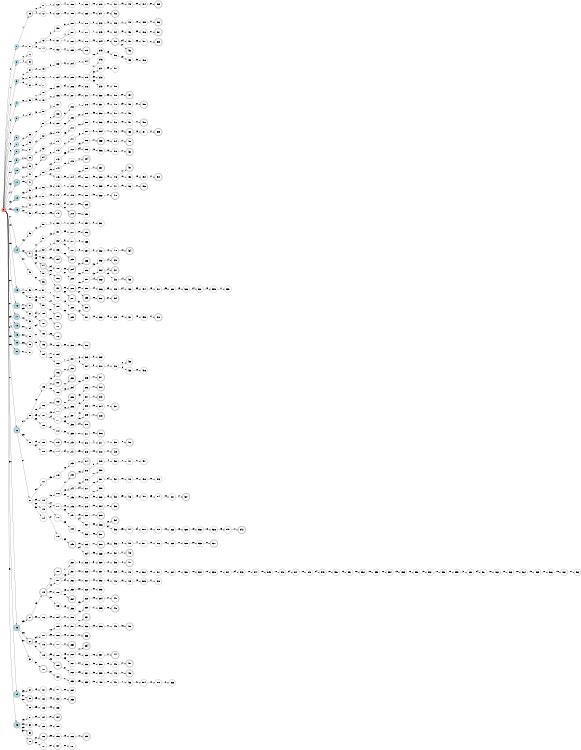 digraph APTA {
__start0 [label="" shape="none"];

rankdir=LR;
size="8,5";

s0 [style="filled", color="black", fillcolor="#ff817b" shape="circle", label="0"];
s1 [style="filled", color="black", fillcolor="powderblue" shape="circle", label="1"];
s2 [style="filled", color="black", fillcolor="powderblue" shape="circle", label="2"];
s3 [style="filled", color="black", fillcolor="powderblue" shape="circle", label="3"];
s4 [style="filled", color="black", fillcolor="powderblue" shape="circle", label="4"];
s5 [style="filled", color="black", fillcolor="powderblue" shape="circle", label="5"];
s6 [style="rounded,filled", color="black", fillcolor="powderblue" shape="doublecircle", label="6"];
s7 [style="filled", color="black", fillcolor="powderblue" shape="circle", label="7"];
s8 [style="rounded,filled", color="black", fillcolor="powderblue" shape="doublecircle", label="8"];
s9 [style="rounded,filled", color="black", fillcolor="powderblue" shape="doublecircle", label="9"];
s10 [style="filled", color="black", fillcolor="powderblue" shape="circle", label="10"];
s11 [style="rounded,filled", color="black", fillcolor="powderblue" shape="doublecircle", label="11"];
s12 [style="filled", color="black", fillcolor="powderblue" shape="circle", label="12"];
s13 [style="filled", color="black", fillcolor="powderblue" shape="circle", label="13"];
s14 [style="rounded,filled", color="black", fillcolor="powderblue" shape="doublecircle", label="14"];
s15 [style="filled", color="black", fillcolor="powderblue" shape="circle", label="15"];
s16 [style="rounded,filled", color="black", fillcolor="powderblue" shape="doublecircle", label="16"];
s17 [style="rounded,filled", color="black", fillcolor="powderblue" shape="doublecircle", label="17"];
s18 [style="rounded,filled", color="black", fillcolor="powderblue" shape="doublecircle", label="18"];
s19 [style="filled", color="black", fillcolor="powderblue" shape="circle", label="19"];
s20 [style="filled", color="black", fillcolor="powderblue" shape="circle", label="20"];
s21 [style="rounded,filled", color="black", fillcolor="powderblue" shape="doublecircle", label="21"];
s22 [style="rounded,filled", color="black", fillcolor="powderblue" shape="doublecircle", label="22"];
s23 [style="rounded,filled", color="black", fillcolor="powderblue" shape="doublecircle", label="23"];
s24 [style="rounded,filled", color="black", fillcolor="powderblue" shape="doublecircle", label="24"];
s25 [style="rounded,filled", color="black", fillcolor="powderblue" shape="doublecircle", label="25"];
s26 [style="rounded,filled", color="black", fillcolor="white" shape="doublecircle", label="26"];
s27 [style="filled", color="black", fillcolor="white" shape="circle", label="27"];
s28 [style="filled", color="black", fillcolor="white" shape="circle", label="28"];
s29 [style="rounded,filled", color="black", fillcolor="white" shape="doublecircle", label="29"];
s30 [style="filled", color="black", fillcolor="white" shape="circle", label="30"];
s31 [style="filled", color="black", fillcolor="white" shape="circle", label="31"];
s32 [style="filled", color="black", fillcolor="white" shape="circle", label="32"];
s33 [style="filled", color="black", fillcolor="white" shape="circle", label="33"];
s34 [style="filled", color="black", fillcolor="white" shape="circle", label="34"];
s35 [style="filled", color="black", fillcolor="white" shape="circle", label="35"];
s36 [style="filled", color="black", fillcolor="white" shape="circle", label="36"];
s37 [style="filled", color="black", fillcolor="white" shape="circle", label="37"];
s38 [style="rounded,filled", color="black", fillcolor="white" shape="doublecircle", label="38"];
s39 [style="rounded,filled", color="black", fillcolor="white" shape="doublecircle", label="39"];
s40 [style="filled", color="black", fillcolor="white" shape="circle", label="40"];
s41 [style="rounded,filled", color="black", fillcolor="white" shape="doublecircle", label="41"];
s42 [style="filled", color="black", fillcolor="white" shape="circle", label="42"];
s43 [style="filled", color="black", fillcolor="white" shape="circle", label="43"];
s44 [style="filled", color="black", fillcolor="white" shape="circle", label="44"];
s45 [style="filled", color="black", fillcolor="white" shape="circle", label="45"];
s46 [style="filled", color="black", fillcolor="white" shape="circle", label="46"];
s47 [style="rounded,filled", color="black", fillcolor="white" shape="doublecircle", label="47"];
s48 [style="filled", color="black", fillcolor="white" shape="circle", label="48"];
s49 [style="filled", color="black", fillcolor="white" shape="circle", label="49"];
s50 [style="filled", color="black", fillcolor="white" shape="circle", label="50"];
s51 [style="rounded,filled", color="black", fillcolor="white" shape="doublecircle", label="51"];
s52 [style="filled", color="black", fillcolor="white" shape="circle", label="52"];
s53 [style="filled", color="black", fillcolor="white" shape="circle", label="53"];
s54 [style="filled", color="black", fillcolor="white" shape="circle", label="54"];
s55 [style="filled", color="black", fillcolor="white" shape="circle", label="55"];
s56 [style="rounded,filled", color="black", fillcolor="white" shape="doublecircle", label="56"];
s57 [style="filled", color="black", fillcolor="white" shape="circle", label="57"];
s58 [style="filled", color="black", fillcolor="white" shape="circle", label="58"];
s59 [style="filled", color="black", fillcolor="white" shape="circle", label="59"];
s60 [style="filled", color="black", fillcolor="white" shape="circle", label="60"];
s61 [style="rounded,filled", color="black", fillcolor="white" shape="doublecircle", label="61"];
s62 [style="rounded,filled", color="black", fillcolor="white" shape="doublecircle", label="62"];
s63 [style="filled", color="black", fillcolor="white" shape="circle", label="63"];
s64 [style="filled", color="black", fillcolor="white" shape="circle", label="64"];
s65 [style="rounded,filled", color="black", fillcolor="white" shape="doublecircle", label="65"];
s66 [style="filled", color="black", fillcolor="white" shape="circle", label="66"];
s67 [style="filled", color="black", fillcolor="white" shape="circle", label="67"];
s68 [style="filled", color="black", fillcolor="white" shape="circle", label="68"];
s69 [style="rounded,filled", color="black", fillcolor="white" shape="doublecircle", label="69"];
s70 [style="rounded,filled", color="black", fillcolor="white" shape="doublecircle", label="70"];
s71 [style="filled", color="black", fillcolor="white" shape="circle", label="71"];
s72 [style="filled", color="black", fillcolor="white" shape="circle", label="72"];
s73 [style="filled", color="black", fillcolor="white" shape="circle", label="73"];
s74 [style="filled", color="black", fillcolor="white" shape="circle", label="74"];
s75 [style="filled", color="black", fillcolor="white" shape="circle", label="75"];
s76 [style="filled", color="black", fillcolor="white" shape="circle", label="76"];
s77 [style="filled", color="black", fillcolor="white" shape="circle", label="77"];
s78 [style="filled", color="black", fillcolor="white" shape="circle", label="78"];
s79 [style="filled", color="black", fillcolor="white" shape="circle", label="79"];
s80 [style="filled", color="black", fillcolor="white" shape="circle", label="80"];
s81 [style="filled", color="black", fillcolor="white" shape="circle", label="81"];
s82 [style="filled", color="black", fillcolor="white" shape="circle", label="82"];
s83 [style="filled", color="black", fillcolor="white" shape="circle", label="83"];
s84 [style="rounded,filled", color="black", fillcolor="white" shape="doublecircle", label="84"];
s85 [style="filled", color="black", fillcolor="white" shape="circle", label="85"];
s86 [style="filled", color="black", fillcolor="white" shape="circle", label="86"];
s87 [style="filled", color="black", fillcolor="white" shape="circle", label="87"];
s88 [style="filled", color="black", fillcolor="white" shape="circle", label="88"];
s89 [style="filled", color="black", fillcolor="white" shape="circle", label="89"];
s90 [style="filled", color="black", fillcolor="white" shape="circle", label="90"];
s91 [style="filled", color="black", fillcolor="white" shape="circle", label="91"];
s92 [style="filled", color="black", fillcolor="white" shape="circle", label="92"];
s93 [style="filled", color="black", fillcolor="white" shape="circle", label="93"];
s94 [style="rounded,filled", color="black", fillcolor="white" shape="doublecircle", label="94"];
s95 [style="filled", color="black", fillcolor="white" shape="circle", label="95"];
s96 [style="rounded,filled", color="black", fillcolor="white" shape="doublecircle", label="96"];
s97 [style="filled", color="black", fillcolor="white" shape="circle", label="97"];
s98 [style="filled", color="black", fillcolor="white" shape="circle", label="98"];
s99 [style="filled", color="black", fillcolor="white" shape="circle", label="99"];
s100 [style="filled", color="black", fillcolor="white" shape="circle", label="100"];
s101 [style="rounded,filled", color="black", fillcolor="white" shape="doublecircle", label="101"];
s102 [style="filled", color="black", fillcolor="white" shape="circle", label="102"];
s103 [style="rounded,filled", color="black", fillcolor="white" shape="doublecircle", label="103"];
s104 [style="filled", color="black", fillcolor="white" shape="circle", label="104"];
s105 [style="filled", color="black", fillcolor="white" shape="circle", label="105"];
s106 [style="filled", color="black", fillcolor="white" shape="circle", label="106"];
s107 [style="filled", color="black", fillcolor="white" shape="circle", label="107"];
s108 [style="filled", color="black", fillcolor="white" shape="circle", label="108"];
s109 [style="filled", color="black", fillcolor="white" shape="circle", label="109"];
s110 [style="filled", color="black", fillcolor="white" shape="circle", label="110"];
s111 [style="filled", color="black", fillcolor="white" shape="circle", label="111"];
s112 [style="filled", color="black", fillcolor="white" shape="circle", label="112"];
s113 [style="filled", color="black", fillcolor="white" shape="circle", label="113"];
s114 [style="filled", color="black", fillcolor="white" shape="circle", label="114"];
s115 [style="rounded,filled", color="black", fillcolor="white" shape="doublecircle", label="115"];
s116 [style="filled", color="black", fillcolor="white" shape="circle", label="116"];
s117 [style="filled", color="black", fillcolor="white" shape="circle", label="117"];
s118 [style="filled", color="black", fillcolor="white" shape="circle", label="118"];
s119 [style="filled", color="black", fillcolor="white" shape="circle", label="119"];
s120 [style="rounded,filled", color="black", fillcolor="white" shape="doublecircle", label="120"];
s121 [style="filled", color="black", fillcolor="white" shape="circle", label="121"];
s122 [style="filled", color="black", fillcolor="white" shape="circle", label="122"];
s123 [style="filled", color="black", fillcolor="white" shape="circle", label="123"];
s124 [style="filled", color="black", fillcolor="white" shape="circle", label="124"];
s125 [style="filled", color="black", fillcolor="white" shape="circle", label="125"];
s126 [style="rounded,filled", color="black", fillcolor="white" shape="doublecircle", label="126"];
s127 [style="filled", color="black", fillcolor="white" shape="circle", label="127"];
s128 [style="filled", color="black", fillcolor="white" shape="circle", label="128"];
s129 [style="filled", color="black", fillcolor="white" shape="circle", label="129"];
s130 [style="filled", color="black", fillcolor="white" shape="circle", label="130"];
s131 [style="filled", color="black", fillcolor="white" shape="circle", label="131"];
s132 [style="filled", color="black", fillcolor="white" shape="circle", label="132"];
s133 [style="filled", color="black", fillcolor="white" shape="circle", label="133"];
s134 [style="filled", color="black", fillcolor="white" shape="circle", label="134"];
s135 [style="filled", color="black", fillcolor="white" shape="circle", label="135"];
s136 [style="filled", color="black", fillcolor="white" shape="circle", label="136"];
s137 [style="filled", color="black", fillcolor="white" shape="circle", label="137"];
s138 [style="rounded,filled", color="black", fillcolor="white" shape="doublecircle", label="138"];
s139 [style="filled", color="black", fillcolor="white" shape="circle", label="139"];
s140 [style="filled", color="black", fillcolor="white" shape="circle", label="140"];
s141 [style="filled", color="black", fillcolor="white" shape="circle", label="141"];
s142 [style="filled", color="black", fillcolor="white" shape="circle", label="142"];
s143 [style="filled", color="black", fillcolor="white" shape="circle", label="143"];
s144 [style="filled", color="black", fillcolor="white" shape="circle", label="144"];
s145 [style="filled", color="black", fillcolor="white" shape="circle", label="145"];
s146 [style="filled", color="black", fillcolor="white" shape="circle", label="146"];
s147 [style="filled", color="black", fillcolor="white" shape="circle", label="147"];
s148 [style="filled", color="black", fillcolor="white" shape="circle", label="148"];
s149 [style="rounded,filled", color="black", fillcolor="white" shape="doublecircle", label="149"];
s150 [style="filled", color="black", fillcolor="white" shape="circle", label="150"];
s151 [style="filled", color="black", fillcolor="white" shape="circle", label="151"];
s152 [style="filled", color="black", fillcolor="white" shape="circle", label="152"];
s153 [style="filled", color="black", fillcolor="white" shape="circle", label="153"];
s154 [style="rounded,filled", color="black", fillcolor="white" shape="doublecircle", label="154"];
s155 [style="filled", color="black", fillcolor="white" shape="circle", label="155"];
s156 [style="rounded,filled", color="black", fillcolor="white" shape="doublecircle", label="156"];
s157 [style="rounded,filled", color="black", fillcolor="white" shape="doublecircle", label="157"];
s158 [style="filled", color="black", fillcolor="white" shape="circle", label="158"];
s159 [style="filled", color="black", fillcolor="white" shape="circle", label="159"];
s160 [style="rounded,filled", color="black", fillcolor="white" shape="doublecircle", label="160"];
s161 [style="rounded,filled", color="black", fillcolor="white" shape="doublecircle", label="161"];
s162 [style="rounded,filled", color="black", fillcolor="white" shape="doublecircle", label="162"];
s163 [style="filled", color="black", fillcolor="white" shape="circle", label="163"];
s164 [style="filled", color="black", fillcolor="white" shape="circle", label="164"];
s165 [style="filled", color="black", fillcolor="white" shape="circle", label="165"];
s166 [style="rounded,filled", color="black", fillcolor="white" shape="doublecircle", label="166"];
s167 [style="rounded,filled", color="black", fillcolor="white" shape="doublecircle", label="167"];
s168 [style="filled", color="black", fillcolor="white" shape="circle", label="168"];
s169 [style="rounded,filled", color="black", fillcolor="white" shape="doublecircle", label="169"];
s170 [style="filled", color="black", fillcolor="white" shape="circle", label="170"];
s171 [style="filled", color="black", fillcolor="white" shape="circle", label="171"];
s172 [style="filled", color="black", fillcolor="white" shape="circle", label="172"];
s173 [style="rounded,filled", color="black", fillcolor="white" shape="doublecircle", label="173"];
s174 [style="filled", color="black", fillcolor="white" shape="circle", label="174"];
s175 [style="filled", color="black", fillcolor="white" shape="circle", label="175"];
s176 [style="filled", color="black", fillcolor="white" shape="circle", label="176"];
s177 [style="filled", color="black", fillcolor="white" shape="circle", label="177"];
s178 [style="filled", color="black", fillcolor="white" shape="circle", label="178"];
s179 [style="filled", color="black", fillcolor="white" shape="circle", label="179"];
s180 [style="rounded,filled", color="black", fillcolor="white" shape="doublecircle", label="180"];
s181 [style="filled", color="black", fillcolor="white" shape="circle", label="181"];
s182 [style="filled", color="black", fillcolor="white" shape="circle", label="182"];
s183 [style="filled", color="black", fillcolor="white" shape="circle", label="183"];
s184 [style="filled", color="black", fillcolor="white" shape="circle", label="184"];
s185 [style="filled", color="black", fillcolor="white" shape="circle", label="185"];
s186 [style="filled", color="black", fillcolor="white" shape="circle", label="186"];
s187 [style="filled", color="black", fillcolor="white" shape="circle", label="187"];
s188 [style="filled", color="black", fillcolor="white" shape="circle", label="188"];
s189 [style="rounded,filled", color="black", fillcolor="white" shape="doublecircle", label="189"];
s190 [style="filled", color="black", fillcolor="white" shape="circle", label="190"];
s191 [style="filled", color="black", fillcolor="white" shape="circle", label="191"];
s192 [style="filled", color="black", fillcolor="white" shape="circle", label="192"];
s193 [style="filled", color="black", fillcolor="white" shape="circle", label="193"];
s194 [style="rounded,filled", color="black", fillcolor="white" shape="doublecircle", label="194"];
s195 [style="filled", color="black", fillcolor="white" shape="circle", label="195"];
s196 [style="filled", color="black", fillcolor="white" shape="circle", label="196"];
s197 [style="filled", color="black", fillcolor="white" shape="circle", label="197"];
s198 [style="filled", color="black", fillcolor="white" shape="circle", label="198"];
s199 [style="filled", color="black", fillcolor="white" shape="circle", label="199"];
s200 [style="filled", color="black", fillcolor="white" shape="circle", label="200"];
s201 [style="filled", color="black", fillcolor="white" shape="circle", label="201"];
s202 [style="filled", color="black", fillcolor="white" shape="circle", label="202"];
s203 [style="filled", color="black", fillcolor="white" shape="circle", label="203"];
s204 [style="filled", color="black", fillcolor="white" shape="circle", label="204"];
s205 [style="filled", color="black", fillcolor="white" shape="circle", label="205"];
s206 [style="filled", color="black", fillcolor="white" shape="circle", label="206"];
s207 [style="filled", color="black", fillcolor="white" shape="circle", label="207"];
s208 [style="filled", color="black", fillcolor="white" shape="circle", label="208"];
s209 [style="filled", color="black", fillcolor="white" shape="circle", label="209"];
s210 [style="filled", color="black", fillcolor="white" shape="circle", label="210"];
s211 [style="filled", color="black", fillcolor="white" shape="circle", label="211"];
s212 [style="filled", color="black", fillcolor="white" shape="circle", label="212"];
s213 [style="filled", color="black", fillcolor="white" shape="circle", label="213"];
s214 [style="filled", color="black", fillcolor="white" shape="circle", label="214"];
s215 [style="filled", color="black", fillcolor="white" shape="circle", label="215"];
s216 [style="filled", color="black", fillcolor="white" shape="circle", label="216"];
s217 [style="filled", color="black", fillcolor="white" shape="circle", label="217"];
s218 [style="rounded,filled", color="black", fillcolor="white" shape="doublecircle", label="218"];
s219 [style="filled", color="black", fillcolor="white" shape="circle", label="219"];
s220 [style="filled", color="black", fillcolor="white" shape="circle", label="220"];
s221 [style="filled", color="black", fillcolor="white" shape="circle", label="221"];
s222 [style="filled", color="black", fillcolor="white" shape="circle", label="222"];
s223 [style="rounded,filled", color="black", fillcolor="white" shape="doublecircle", label="223"];
s224 [style="rounded,filled", color="black", fillcolor="white" shape="doublecircle", label="224"];
s225 [style="filled", color="black", fillcolor="white" shape="circle", label="225"];
s226 [style="rounded,filled", color="black", fillcolor="white" shape="doublecircle", label="226"];
s227 [style="rounded,filled", color="black", fillcolor="white" shape="doublecircle", label="227"];
s228 [style="filled", color="black", fillcolor="white" shape="circle", label="228"];
s229 [style="rounded,filled", color="black", fillcolor="white" shape="doublecircle", label="229"];
s230 [style="filled", color="black", fillcolor="white" shape="circle", label="230"];
s231 [style="filled", color="black", fillcolor="white" shape="circle", label="231"];
s232 [style="rounded,filled", color="black", fillcolor="white" shape="doublecircle", label="232"];
s233 [style="rounded,filled", color="black", fillcolor="white" shape="doublecircle", label="233"];
s234 [style="filled", color="black", fillcolor="white" shape="circle", label="234"];
s235 [style="rounded,filled", color="black", fillcolor="white" shape="doublecircle", label="235"];
s236 [style="filled", color="black", fillcolor="white" shape="circle", label="236"];
s237 [style="filled", color="black", fillcolor="white" shape="circle", label="237"];
s238 [style="filled", color="black", fillcolor="white" shape="circle", label="238"];
s239 [style="filled", color="black", fillcolor="white" shape="circle", label="239"];
s240 [style="filled", color="black", fillcolor="white" shape="circle", label="240"];
s241 [style="filled", color="black", fillcolor="white" shape="circle", label="241"];
s242 [style="filled", color="black", fillcolor="white" shape="circle", label="242"];
s243 [style="rounded,filled", color="black", fillcolor="white" shape="doublecircle", label="243"];
s244 [style="filled", color="black", fillcolor="white" shape="circle", label="244"];
s245 [style="filled", color="black", fillcolor="white" shape="circle", label="245"];
s246 [style="filled", color="black", fillcolor="white" shape="circle", label="246"];
s247 [style="filled", color="black", fillcolor="white" shape="circle", label="247"];
s248 [style="filled", color="black", fillcolor="white" shape="circle", label="248"];
s249 [style="rounded,filled", color="black", fillcolor="white" shape="doublecircle", label="249"];
s250 [style="filled", color="black", fillcolor="white" shape="circle", label="250"];
s251 [style="filled", color="black", fillcolor="white" shape="circle", label="251"];
s252 [style="filled", color="black", fillcolor="white" shape="circle", label="252"];
s253 [style="filled", color="black", fillcolor="white" shape="circle", label="253"];
s254 [style="rounded,filled", color="black", fillcolor="white" shape="doublecircle", label="254"];
s255 [style="filled", color="black", fillcolor="white" shape="circle", label="255"];
s256 [style="filled", color="black", fillcolor="white" shape="circle", label="256"];
s257 [style="filled", color="black", fillcolor="white" shape="circle", label="257"];
s258 [style="filled", color="black", fillcolor="white" shape="circle", label="258"];
s259 [style="rounded,filled", color="black", fillcolor="white" shape="doublecircle", label="259"];
s260 [style="filled", color="black", fillcolor="white" shape="circle", label="260"];
s261 [style="filled", color="black", fillcolor="white" shape="circle", label="261"];
s262 [style="filled", color="black", fillcolor="white" shape="circle", label="262"];
s263 [style="filled", color="black", fillcolor="white" shape="circle", label="263"];
s264 [style="filled", color="black", fillcolor="white" shape="circle", label="264"];
s265 [style="rounded,filled", color="black", fillcolor="white" shape="doublecircle", label="265"];
s266 [style="filled", color="black", fillcolor="white" shape="circle", label="266"];
s267 [style="filled", color="black", fillcolor="white" shape="circle", label="267"];
s268 [style="filled", color="black", fillcolor="white" shape="circle", label="268"];
s269 [style="filled", color="black", fillcolor="white" shape="circle", label="269"];
s270 [style="filled", color="black", fillcolor="white" shape="circle", label="270"];
s271 [style="filled", color="black", fillcolor="white" shape="circle", label="271"];
s272 [style="filled", color="black", fillcolor="white" shape="circle", label="272"];
s273 [style="rounded,filled", color="black", fillcolor="white" shape="doublecircle", label="273"];
s274 [style="filled", color="black", fillcolor="white" shape="circle", label="274"];
s275 [style="filled", color="black", fillcolor="white" shape="circle", label="275"];
s276 [style="filled", color="black", fillcolor="white" shape="circle", label="276"];
s277 [style="filled", color="black", fillcolor="white" shape="circle", label="277"];
s278 [style="filled", color="black", fillcolor="white" shape="circle", label="278"];
s279 [style="filled", color="black", fillcolor="white" shape="circle", label="279"];
s280 [style="filled", color="black", fillcolor="white" shape="circle", label="280"];
s281 [style="filled", color="black", fillcolor="white" shape="circle", label="281"];
s282 [style="filled", color="black", fillcolor="white" shape="circle", label="282"];
s283 [style="filled", color="black", fillcolor="white" shape="circle", label="283"];
s284 [style="rounded,filled", color="black", fillcolor="white" shape="doublecircle", label="284"];
s285 [style="filled", color="black", fillcolor="white" shape="circle", label="285"];
s286 [style="filled", color="black", fillcolor="white" shape="circle", label="286"];
s287 [style="filled", color="black", fillcolor="white" shape="circle", label="287"];
s288 [style="filled", color="black", fillcolor="white" shape="circle", label="288"];
s289 [style="rounded,filled", color="black", fillcolor="white" shape="doublecircle", label="289"];
s290 [style="filled", color="black", fillcolor="white" shape="circle", label="290"];
s291 [style="filled", color="black", fillcolor="white" shape="circle", label="291"];
s292 [style="rounded,filled", color="black", fillcolor="white" shape="doublecircle", label="292"];
s293 [style="filled", color="black", fillcolor="white" shape="circle", label="293"];
s294 [style="filled", color="black", fillcolor="white" shape="circle", label="294"];
s295 [style="rounded,filled", color="black", fillcolor="white" shape="doublecircle", label="295"];
s296 [style="filled", color="black", fillcolor="white" shape="circle", label="296"];
s297 [style="filled", color="black", fillcolor="white" shape="circle", label="297"];
s298 [style="filled", color="black", fillcolor="white" shape="circle", label="298"];
s299 [style="rounded,filled", color="black", fillcolor="white" shape="doublecircle", label="299"];
s300 [style="rounded,filled", color="black", fillcolor="white" shape="doublecircle", label="300"];
s301 [style="filled", color="black", fillcolor="white" shape="circle", label="301"];
s302 [style="rounded,filled", color="black", fillcolor="white" shape="doublecircle", label="302"];
s303 [style="filled", color="black", fillcolor="white" shape="circle", label="303"];
s304 [style="filled", color="black", fillcolor="white" shape="circle", label="304"];
s305 [style="filled", color="black", fillcolor="white" shape="circle", label="305"];
s306 [style="filled", color="black", fillcolor="white" shape="circle", label="306"];
s307 [style="filled", color="black", fillcolor="white" shape="circle", label="307"];
s308 [style="filled", color="black", fillcolor="white" shape="circle", label="308"];
s309 [style="filled", color="black", fillcolor="white" shape="circle", label="309"];
s310 [style="rounded,filled", color="black", fillcolor="white" shape="doublecircle", label="310"];
s311 [style="filled", color="black", fillcolor="white" shape="circle", label="311"];
s312 [style="filled", color="black", fillcolor="white" shape="circle", label="312"];
s313 [style="filled", color="black", fillcolor="white" shape="circle", label="313"];
s314 [style="rounded,filled", color="black", fillcolor="white" shape="doublecircle", label="314"];
s315 [style="filled", color="black", fillcolor="white" shape="circle", label="315"];
s316 [style="filled", color="black", fillcolor="white" shape="circle", label="316"];
s317 [style="filled", color="black", fillcolor="white" shape="circle", label="317"];
s318 [style="filled", color="black", fillcolor="white" shape="circle", label="318"];
s319 [style="filled", color="black", fillcolor="white" shape="circle", label="319"];
s320 [style="filled", color="black", fillcolor="white" shape="circle", label="320"];
s321 [style="filled", color="black", fillcolor="white" shape="circle", label="321"];
s322 [style="filled", color="black", fillcolor="white" shape="circle", label="322"];
s323 [style="filled", color="black", fillcolor="white" shape="circle", label="323"];
s324 [style="filled", color="black", fillcolor="white" shape="circle", label="324"];
s325 [style="filled", color="black", fillcolor="white" shape="circle", label="325"];
s326 [style="filled", color="black", fillcolor="white" shape="circle", label="326"];
s327 [style="filled", color="black", fillcolor="white" shape="circle", label="327"];
s328 [style="filled", color="black", fillcolor="white" shape="circle", label="328"];
s329 [style="filled", color="black", fillcolor="white" shape="circle", label="329"];
s330 [style="filled", color="black", fillcolor="white" shape="circle", label="330"];
s331 [style="rounded,filled", color="black", fillcolor="white" shape="doublecircle", label="331"];
s332 [style="filled", color="black", fillcolor="white" shape="circle", label="332"];
s333 [style="rounded,filled", color="black", fillcolor="white" shape="doublecircle", label="333"];
s334 [style="rounded,filled", color="black", fillcolor="white" shape="doublecircle", label="334"];
s335 [style="filled", color="black", fillcolor="white" shape="circle", label="335"];
s336 [style="filled", color="black", fillcolor="white" shape="circle", label="336"];
s337 [style="filled", color="black", fillcolor="white" shape="circle", label="337"];
s338 [style="filled", color="black", fillcolor="white" shape="circle", label="338"];
s339 [style="rounded,filled", color="black", fillcolor="white" shape="doublecircle", label="339"];
s340 [style="filled", color="black", fillcolor="white" shape="circle", label="340"];
s341 [style="filled", color="black", fillcolor="white" shape="circle", label="341"];
s342 [style="filled", color="black", fillcolor="white" shape="circle", label="342"];
s343 [style="filled", color="black", fillcolor="white" shape="circle", label="343"];
s344 [style="filled", color="black", fillcolor="white" shape="circle", label="344"];
s345 [style="filled", color="black", fillcolor="white" shape="circle", label="345"];
s346 [style="filled", color="black", fillcolor="white" shape="circle", label="346"];
s347 [style="filled", color="black", fillcolor="white" shape="circle", label="347"];
s348 [style="filled", color="black", fillcolor="white" shape="circle", label="348"];
s349 [style="filled", color="black", fillcolor="white" shape="circle", label="349"];
s350 [style="filled", color="black", fillcolor="white" shape="circle", label="350"];
s351 [style="filled", color="black", fillcolor="white" shape="circle", label="351"];
s352 [style="filled", color="black", fillcolor="white" shape="circle", label="352"];
s353 [style="filled", color="black", fillcolor="white" shape="circle", label="353"];
s354 [style="filled", color="black", fillcolor="white" shape="circle", label="354"];
s355 [style="rounded,filled", color="black", fillcolor="white" shape="doublecircle", label="355"];
s356 [style="filled", color="black", fillcolor="white" shape="circle", label="356"];
s357 [style="rounded,filled", color="black", fillcolor="white" shape="doublecircle", label="357"];
s358 [style="filled", color="black", fillcolor="white" shape="circle", label="358"];
s359 [style="filled", color="black", fillcolor="white" shape="circle", label="359"];
s360 [style="filled", color="black", fillcolor="white" shape="circle", label="360"];
s361 [style="filled", color="black", fillcolor="white" shape="circle", label="361"];
s362 [style="filled", color="black", fillcolor="white" shape="circle", label="362"];
s363 [style="filled", color="black", fillcolor="white" shape="circle", label="363"];
s364 [style="filled", color="black", fillcolor="white" shape="circle", label="364"];
s365 [style="rounded,filled", color="black", fillcolor="white" shape="doublecircle", label="365"];
s366 [style="filled", color="black", fillcolor="white" shape="circle", label="366"];
s367 [style="rounded,filled", color="black", fillcolor="white" shape="doublecircle", label="367"];
s368 [style="filled", color="black", fillcolor="white" shape="circle", label="368"];
s369 [style="filled", color="black", fillcolor="white" shape="circle", label="369"];
s370 [style="filled", color="black", fillcolor="white" shape="circle", label="370"];
s371 [style="rounded,filled", color="black", fillcolor="white" shape="doublecircle", label="371"];
s372 [style="rounded,filled", color="black", fillcolor="white" shape="doublecircle", label="372"];
s373 [style="rounded,filled", color="black", fillcolor="white" shape="doublecircle", label="373"];
s374 [style="filled", color="black", fillcolor="white" shape="circle", label="374"];
s375 [style="rounded,filled", color="black", fillcolor="white" shape="doublecircle", label="375"];
s376 [style="rounded,filled", color="black", fillcolor="white" shape="doublecircle", label="376"];
s377 [style="filled", color="black", fillcolor="white" shape="circle", label="377"];
s378 [style="filled", color="black", fillcolor="white" shape="circle", label="378"];
s379 [style="filled", color="black", fillcolor="white" shape="circle", label="379"];
s380 [style="filled", color="black", fillcolor="white" shape="circle", label="380"];
s381 [style="filled", color="black", fillcolor="white" shape="circle", label="381"];
s382 [style="filled", color="black", fillcolor="white" shape="circle", label="382"];
s383 [style="filled", color="black", fillcolor="white" shape="circle", label="383"];
s384 [style="filled", color="black", fillcolor="white" shape="circle", label="384"];
s385 [style="rounded,filled", color="black", fillcolor="white" shape="doublecircle", label="385"];
s386 [style="filled", color="black", fillcolor="white" shape="circle", label="386"];
s387 [style="rounded,filled", color="black", fillcolor="white" shape="doublecircle", label="387"];
s388 [style="rounded,filled", color="black", fillcolor="white" shape="doublecircle", label="388"];
s389 [style="filled", color="black", fillcolor="white" shape="circle", label="389"];
s390 [style="filled", color="black", fillcolor="white" shape="circle", label="390"];
s391 [style="filled", color="black", fillcolor="white" shape="circle", label="391"];
s392 [style="filled", color="black", fillcolor="white" shape="circle", label="392"];
s393 [style="filled", color="black", fillcolor="white" shape="circle", label="393"];
s394 [style="filled", color="black", fillcolor="white" shape="circle", label="394"];
s395 [style="filled", color="black", fillcolor="white" shape="circle", label="395"];
s396 [style="filled", color="black", fillcolor="white" shape="circle", label="396"];
s397 [style="filled", color="black", fillcolor="white" shape="circle", label="397"];
s398 [style="filled", color="black", fillcolor="white" shape="circle", label="398"];
s399 [style="filled", color="black", fillcolor="white" shape="circle", label="399"];
s400 [style="filled", color="black", fillcolor="white" shape="circle", label="400"];
s401 [style="filled", color="black", fillcolor="white" shape="circle", label="401"];
s402 [style="rounded,filled", color="black", fillcolor="white" shape="doublecircle", label="402"];
s403 [style="filled", color="black", fillcolor="white" shape="circle", label="403"];
s404 [style="filled", color="black", fillcolor="white" shape="circle", label="404"];
s405 [style="rounded,filled", color="black", fillcolor="white" shape="doublecircle", label="405"];
s406 [style="filled", color="black", fillcolor="white" shape="circle", label="406"];
s407 [style="filled", color="black", fillcolor="white" shape="circle", label="407"];
s408 [style="filled", color="black", fillcolor="white" shape="circle", label="408"];
s409 [style="filled", color="black", fillcolor="white" shape="circle", label="409"];
s410 [style="filled", color="black", fillcolor="white" shape="circle", label="410"];
s411 [style="filled", color="black", fillcolor="white" shape="circle", label="411"];
s412 [style="filled", color="black", fillcolor="white" shape="circle", label="412"];
s413 [style="filled", color="black", fillcolor="white" shape="circle", label="413"];
s414 [style="filled", color="black", fillcolor="white" shape="circle", label="414"];
s415 [style="filled", color="black", fillcolor="white" shape="circle", label="415"];
s416 [style="filled", color="black", fillcolor="white" shape="circle", label="416"];
s417 [style="filled", color="black", fillcolor="white" shape="circle", label="417"];
s418 [style="rounded,filled", color="black", fillcolor="white" shape="doublecircle", label="418"];
s419 [style="filled", color="black", fillcolor="white" shape="circle", label="419"];
s420 [style="rounded,filled", color="black", fillcolor="white" shape="doublecircle", label="420"];
s421 [style="rounded,filled", color="black", fillcolor="white" shape="doublecircle", label="421"];
s422 [style="filled", color="black", fillcolor="white" shape="circle", label="422"];
s423 [style="filled", color="black", fillcolor="white" shape="circle", label="423"];
s424 [style="rounded,filled", color="black", fillcolor="white" shape="doublecircle", label="424"];
s425 [style="filled", color="black", fillcolor="white" shape="circle", label="425"];
s426 [style="filled", color="black", fillcolor="white" shape="circle", label="426"];
s427 [style="rounded,filled", color="black", fillcolor="white" shape="doublecircle", label="427"];
s428 [style="filled", color="black", fillcolor="white" shape="circle", label="428"];
s429 [style="rounded,filled", color="black", fillcolor="white" shape="doublecircle", label="429"];
s430 [style="filled", color="black", fillcolor="white" shape="circle", label="430"];
s431 [style="filled", color="black", fillcolor="white" shape="circle", label="431"];
s432 [style="filled", color="black", fillcolor="white" shape="circle", label="432"];
s433 [style="rounded,filled", color="black", fillcolor="white" shape="doublecircle", label="433"];
s434 [style="rounded,filled", color="black", fillcolor="white" shape="doublecircle", label="434"];
s435 [style="filled", color="black", fillcolor="white" shape="circle", label="435"];
s436 [style="filled", color="black", fillcolor="white" shape="circle", label="436"];
s437 [style="filled", color="black", fillcolor="white" shape="circle", label="437"];
s438 [style="filled", color="black", fillcolor="white" shape="circle", label="438"];
s439 [style="filled", color="black", fillcolor="white" shape="circle", label="439"];
s440 [style="filled", color="black", fillcolor="white" shape="circle", label="440"];
s441 [style="rounded,filled", color="black", fillcolor="white" shape="doublecircle", label="441"];
s442 [style="rounded,filled", color="black", fillcolor="white" shape="doublecircle", label="442"];
s443 [style="filled", color="black", fillcolor="white" shape="circle", label="443"];
s444 [style="rounded,filled", color="black", fillcolor="white" shape="doublecircle", label="444"];
s445 [style="filled", color="black", fillcolor="white" shape="circle", label="445"];
s446 [style="filled", color="black", fillcolor="white" shape="circle", label="446"];
s447 [style="filled", color="black", fillcolor="white" shape="circle", label="447"];
s448 [style="filled", color="black", fillcolor="white" shape="circle", label="448"];
s449 [style="filled", color="black", fillcolor="white" shape="circle", label="449"];
s450 [style="filled", color="black", fillcolor="white" shape="circle", label="450"];
s451 [style="filled", color="black", fillcolor="white" shape="circle", label="451"];
s452 [style="rounded,filled", color="black", fillcolor="white" shape="doublecircle", label="452"];
s453 [style="filled", color="black", fillcolor="white" shape="circle", label="453"];
s454 [style="rounded,filled", color="black", fillcolor="white" shape="doublecircle", label="454"];
s455 [style="filled", color="black", fillcolor="white" shape="circle", label="455"];
s456 [style="filled", color="black", fillcolor="white" shape="circle", label="456"];
s457 [style="filled", color="black", fillcolor="white" shape="circle", label="457"];
s458 [style="rounded,filled", color="black", fillcolor="white" shape="doublecircle", label="458"];
s459 [style="rounded,filled", color="black", fillcolor="white" shape="doublecircle", label="459"];
s460 [style="rounded,filled", color="black", fillcolor="white" shape="doublecircle", label="460"];
s461 [style="rounded,filled", color="black", fillcolor="white" shape="doublecircle", label="461"];
s462 [style="filled", color="black", fillcolor="white" shape="circle", label="462"];
s463 [style="filled", color="black", fillcolor="white" shape="circle", label="463"];
s464 [style="rounded,filled", color="black", fillcolor="white" shape="doublecircle", label="464"];
s465 [style="rounded,filled", color="black", fillcolor="white" shape="doublecircle", label="465"];
s466 [style="filled", color="black", fillcolor="white" shape="circle", label="466"];
s467 [style="filled", color="black", fillcolor="white" shape="circle", label="467"];
s468 [style="filled", color="black", fillcolor="white" shape="circle", label="468"];
s469 [style="filled", color="black", fillcolor="white" shape="circle", label="469"];
s470 [style="rounded,filled", color="black", fillcolor="white" shape="doublecircle", label="470"];
s471 [style="filled", color="black", fillcolor="white" shape="circle", label="471"];
s472 [style="filled", color="black", fillcolor="white" shape="circle", label="472"];
s473 [style="filled", color="black", fillcolor="white" shape="circle", label="473"];
s474 [style="filled", color="black", fillcolor="white" shape="circle", label="474"];
s475 [style="filled", color="black", fillcolor="white" shape="circle", label="475"];
s476 [style="rounded,filled", color="black", fillcolor="white" shape="doublecircle", label="476"];
s477 [style="rounded,filled", color="black", fillcolor="white" shape="doublecircle", label="477"];
s478 [style="filled", color="black", fillcolor="white" shape="circle", label="478"];
s479 [style="filled", color="black", fillcolor="white" shape="circle", label="479"];
s480 [style="rounded,filled", color="black", fillcolor="white" shape="doublecircle", label="480"];
s481 [style="rounded,filled", color="black", fillcolor="white" shape="doublecircle", label="481"];
s482 [style="rounded,filled", color="black", fillcolor="white" shape="doublecircle", label="482"];
s483 [style="filled", color="black", fillcolor="white" shape="circle", label="483"];
s484 [style="filled", color="black", fillcolor="white" shape="circle", label="484"];
s485 [style="filled", color="black", fillcolor="white" shape="circle", label="485"];
s486 [style="filled", color="black", fillcolor="white" shape="circle", label="486"];
s487 [style="filled", color="black", fillcolor="white" shape="circle", label="487"];
s488 [style="filled", color="black", fillcolor="white" shape="circle", label="488"];
s489 [style="rounded,filled", color="black", fillcolor="white" shape="doublecircle", label="489"];
s490 [style="rounded,filled", color="black", fillcolor="white" shape="doublecircle", label="490"];
s491 [style="filled", color="black", fillcolor="white" shape="circle", label="491"];
s492 [style="filled", color="black", fillcolor="white" shape="circle", label="492"];
s493 [style="rounded,filled", color="black", fillcolor="white" shape="doublecircle", label="493"];
s494 [style="filled", color="black", fillcolor="white" shape="circle", label="494"];
s495 [style="filled", color="black", fillcolor="white" shape="circle", label="495"];
s496 [style="filled", color="black", fillcolor="white" shape="circle", label="496"];
s497 [style="filled", color="black", fillcolor="white" shape="circle", label="497"];
s498 [style="filled", color="black", fillcolor="white" shape="circle", label="498"];
s499 [style="filled", color="black", fillcolor="white" shape="circle", label="499"];
s500 [style="filled", color="black", fillcolor="white" shape="circle", label="500"];
s501 [style="filled", color="black", fillcolor="white" shape="circle", label="501"];
s502 [style="filled", color="black", fillcolor="white" shape="circle", label="502"];
s503 [style="filled", color="black", fillcolor="white" shape="circle", label="503"];
s504 [style="filled", color="black", fillcolor="white" shape="circle", label="504"];
s505 [style="rounded,filled", color="black", fillcolor="white" shape="doublecircle", label="505"];
s506 [style="rounded,filled", color="black", fillcolor="white" shape="doublecircle", label="506"];
s507 [style="rounded,filled", color="black", fillcolor="white" shape="doublecircle", label="507"];
s508 [style="rounded,filled", color="black", fillcolor="white" shape="doublecircle", label="508"];
s509 [style="rounded,filled", color="black", fillcolor="white" shape="doublecircle", label="509"];
s510 [style="rounded,filled", color="black", fillcolor="white" shape="doublecircle", label="510"];
s511 [style="filled", color="black", fillcolor="white" shape="circle", label="511"];
s512 [style="rounded,filled", color="black", fillcolor="white" shape="doublecircle", label="512"];
s513 [style="filled", color="black", fillcolor="white" shape="circle", label="513"];
s514 [style="filled", color="black", fillcolor="white" shape="circle", label="514"];
s515 [style="filled", color="black", fillcolor="white" shape="circle", label="515"];
s516 [style="filled", color="black", fillcolor="white" shape="circle", label="516"];
s517 [style="filled", color="black", fillcolor="white" shape="circle", label="517"];
s518 [style="filled", color="black", fillcolor="white" shape="circle", label="518"];
s519 [style="filled", color="black", fillcolor="white" shape="circle", label="519"];
s520 [style="filled", color="black", fillcolor="white" shape="circle", label="520"];
s521 [style="filled", color="black", fillcolor="white" shape="circle", label="521"];
s522 [style="filled", color="black", fillcolor="white" shape="circle", label="522"];
s523 [style="filled", color="black", fillcolor="white" shape="circle", label="523"];
s524 [style="filled", color="black", fillcolor="white" shape="circle", label="524"];
s525 [style="filled", color="black", fillcolor="white" shape="circle", label="525"];
s526 [style="filled", color="black", fillcolor="white" shape="circle", label="526"];
s527 [style="rounded,filled", color="black", fillcolor="white" shape="doublecircle", label="527"];
s528 [style="filled", color="black", fillcolor="white" shape="circle", label="528"];
s529 [style="filled", color="black", fillcolor="white" shape="circle", label="529"];
s530 [style="filled", color="black", fillcolor="white" shape="circle", label="530"];
s531 [style="filled", color="black", fillcolor="white" shape="circle", label="531"];
s532 [style="filled", color="black", fillcolor="white" shape="circle", label="532"];
s533 [style="filled", color="black", fillcolor="white" shape="circle", label="533"];
s534 [style="filled", color="black", fillcolor="white" shape="circle", label="534"];
s535 [style="filled", color="black", fillcolor="white" shape="circle", label="535"];
s536 [style="filled", color="black", fillcolor="white" shape="circle", label="536"];
s537 [style="rounded,filled", color="black", fillcolor="white" shape="doublecircle", label="537"];
s538 [style="filled", color="black", fillcolor="white" shape="circle", label="538"];
s539 [style="filled", color="black", fillcolor="white" shape="circle", label="539"];
s540 [style="filled", color="black", fillcolor="white" shape="circle", label="540"];
s541 [style="filled", color="black", fillcolor="white" shape="circle", label="541"];
s542 [style="rounded,filled", color="black", fillcolor="white" shape="doublecircle", label="542"];
s543 [style="filled", color="black", fillcolor="white" shape="circle", label="543"];
s544 [style="filled", color="black", fillcolor="white" shape="circle", label="544"];
s545 [style="filled", color="black", fillcolor="white" shape="circle", label="545"];
s546 [style="filled", color="black", fillcolor="white" shape="circle", label="546"];
s547 [style="filled", color="black", fillcolor="white" shape="circle", label="547"];
s548 [style="filled", color="black", fillcolor="white" shape="circle", label="548"];
s549 [style="filled", color="black", fillcolor="white" shape="circle", label="549"];
s550 [style="filled", color="black", fillcolor="white" shape="circle", label="550"];
s551 [style="filled", color="black", fillcolor="white" shape="circle", label="551"];
s552 [style="filled", color="black", fillcolor="white" shape="circle", label="552"];
s553 [style="filled", color="black", fillcolor="white" shape="circle", label="553"];
s554 [style="filled", color="black", fillcolor="white" shape="circle", label="554"];
s555 [style="filled", color="black", fillcolor="white" shape="circle", label="555"];
s556 [style="filled", color="black", fillcolor="white" shape="circle", label="556"];
s557 [style="filled", color="black", fillcolor="white" shape="circle", label="557"];
s558 [style="filled", color="black", fillcolor="white" shape="circle", label="558"];
s559 [style="filled", color="black", fillcolor="white" shape="circle", label="559"];
s560 [style="filled", color="black", fillcolor="white" shape="circle", label="560"];
s561 [style="filled", color="black", fillcolor="white" shape="circle", label="561"];
s562 [style="filled", color="black", fillcolor="white" shape="circle", label="562"];
s563 [style="filled", color="black", fillcolor="white" shape="circle", label="563"];
s564 [style="filled", color="black", fillcolor="white" shape="circle", label="564"];
s565 [style="filled", color="black", fillcolor="white" shape="circle", label="565"];
s566 [style="filled", color="black", fillcolor="white" shape="circle", label="566"];
s567 [style="filled", color="black", fillcolor="white" shape="circle", label="567"];
s568 [style="filled", color="black", fillcolor="white" shape="circle", label="568"];
s0 -> s1 [label="0"];
s0 -> s2 [label="1"];
s0 -> s3 [label="2"];
s0 -> s4 [label="4"];
s0 -> s5 [label="5"];
s0 -> s6 [label="6"];
s0 -> s7 [label="8"];
s0 -> s8 [label="10"];
s0 -> s9 [label="11"];
s0 -> s10 [label="13"];
s0 -> s11 [label="14"];
s0 -> s12 [label="15"];
s0 -> s13 [label="16"];
s0 -> s14 [label="17"];
s0 -> s15 [label="18"];
s0 -> s16 [label="19"];
s0 -> s17 [label="20"];
s0 -> s18 [label="21"];
s0 -> s19 [label="23"];
s0 -> s20 [label="24"];
s0 -> s21 [label="25"];
s0 -> s22 [label="26"];
s0 -> s23 [label="27"];
s0 -> s24 [label="30"];
s0 -> s25 [label="31"];
s1 -> s26 [label="1"];
s1 -> s27 [label="2"];
s2 -> s28 [label="0"];
s2 -> s29 [label="4"];
s3 -> s30 [label="0"];
s3 -> s31 [label="3"];
s3 -> s32 [label="8"];
s4 -> s33 [label="5"];
s5 -> s34 [label="4"];
s7 -> s35 [label="2"];
s8 -> s36 [label="8"];
s8 -> s37 [label="11"];
s9 -> s38 [label="14"];
s10 -> s39 [label="12"];
s11 -> s40 [label="11"];
s11 -> s41 [label="15"];
s12 -> s42 [label="13"];
s12 -> s43 [label="26"];
s13 -> s44 [label="17"];
s13 -> s45 [label="18"];
s14 -> s46 [label="16"];
s14 -> s47 [label="19"];
s14 -> s48 [label="20"];
s15 -> s49 [label="7"];
s15 -> s50 [label="19"];
s16 -> s51 [label="17"];
s16 -> s52 [label="25"];
s17 -> s53 [label="18"];
s18 -> s54 [label="20"];
s19 -> s55 [label="22"];
s20 -> s56 [label="26"];
s21 -> s57 [label="27"];
s22 -> s58 [label="24"];
s22 -> s59 [label="25"];
s22 -> s60 [label="27"];
s23 -> s61 [label="25"];
s23 -> s62 [label="26"];
s23 -> s63 [label="30"];
s24 -> s64 [label="25"];
s24 -> s65 [label="27"];
s24 -> s66 [label="28"];
s25 -> s67 [label="19"];
s25 -> s68 [label="28"];
s25 -> s69 [label="29"];
s25 -> s70 [label="30"];
s26 -> s71 [label="0"];
s26 -> s72 [label="4"];
s27 -> s73 [label="3"];
s27 -> s74 [label="8"];
s30 -> s75 [label="2"];
s31 -> s76 [label="6"];
s32 -> s77 [label="10"];
s33 -> s78 [label="7"];
s33 -> s79 [label="16"];
s34 -> s80 [label="5"];
s36 -> s81 [label="2"];
s37 -> s82 [label="14"];
s38 -> s83 [label="11"];
s40 -> s84 [label="10"];
s41 -> s85 [label="26"];
s42 -> s86 [label="15"];
s43 -> s87 [label="15"];
s44 -> s88 [label="19"];
s45 -> s89 [label="24"];
s46 -> s90 [label="5"];
s47 -> s91 [label="17"];
s47 -> s92 [label="18"];
s47 -> s93 [label="22"];
s47 -> s94 [label="25"];
s47 -> s95 [label="27"];
s48 -> s96 [label="21"];
s49 -> s97 [label="18"];
s50 -> s98 [label="18"];
s50 -> s99 [label="25"];
s52 -> s100 [label="24"];
s52 -> s101 [label="27"];
s53 -> s102 [label="24"];
s54 -> s103 [label="17"];
s55 -> s104 [label="19"];
s58 -> s105 [label="18"];
s58 -> s106 [label="19"];
s58 -> s107 [label="25"];
s58 -> s108 [label="26"];
s59 -> s109 [label="19"];
s59 -> s110 [label="24"];
s60 -> s111 [label="24"];
s60 -> s112 [label="25"];
s60 -> s113 [label="26"];
s60 -> s114 [label="30"];
s61 -> s115 [label="19"];
s61 -> s116 [label="22"];
s62 -> s117 [label="24"];
s62 -> s118 [label="25"];
s62 -> s119 [label="27"];
s63 -> s120 [label="31"];
s64 -> s121 [label="19"];
s65 -> s122 [label="25"];
s66 -> s123 [label="25"];
s67 -> s124 [label="25"];
s68 -> s125 [label="25"];
s70 -> s126 [label="27"];
s70 -> s127 [label="28"];
s71 -> s128 [label="1"];
s72 -> s129 [label="5"];
s73 -> s130 [label="2"];
s73 -> s131 [label="6"];
s74 -> s132 [label="10"];
s75 -> s133 [label="3"];
s76 -> s134 [label="7"];
s78 -> s135 [label="18"];
s79 -> s136 [label="17"];
s80 -> s137 [label="4"];
s81 -> s138 [label="0"];
s81 -> s139 [label="3"];
s82 -> s140 [label="15"];
s83 -> s141 [label="14"];
s84 -> s142 [label="8"];
s85 -> s143 [label="24"];
s85 -> s144 [label="25"];
s85 -> s145 [label="27"];
s86 -> s146 [label="13"];
s87 -> s147 [label="13"];
s88 -> s148 [label="25"];
s89 -> s149 [label="26"];
s90 -> s150 [label="4"];
s91 -> s151 [label="19"];
s92 -> s152 [label="7"];
s92 -> s153 [label="24"];
s93 -> s154 [label="23"];
s94 -> s155 [label="24"];
s94 -> s156 [label="26"];
s94 -> s157 [label="27"];
s97 -> s158 [label="7"];
s98 -> s159 [label="24"];
s99 -> s160 [label="27"];
s100 -> s161 [label="26"];
s102 -> s162 [label="26"];
s103 -> s163 [label="19"];
s104 -> s164 [label="17"];
s104 -> s165 [label="18"];
s105 -> s166 [label="16"];
s105 -> s167 [label="17"];
s105 -> s168 [label="19"];
s106 -> s169 [label="17"];
s107 -> s170 [label="19"];
s107 -> s171 [label="24"];
s108 -> s172 [label="27"];
s109 -> s173 [label="17"];
s110 -> s174 [label="25"];
s111 -> s175 [label="25"];
s112 -> s176 [label="19"];
s112 -> s177 [label="24"];
s112 -> s178 [label="27"];
s113 -> s179 [label="27"];
s115 -> s180 [label="17"];
s115 -> s181 [label="18"];
s115 -> s182 [label="22"];
s115 -> s183 [label="25"];
s116 -> s184 [label="19"];
s117 -> s185 [label="18"];
s117 -> s186 [label="25"];
s118 -> s187 [label="19"];
s119 -> s188 [label="25"];
s119 -> s189 [label="26"];
s120 -> s190 [label="30"];
s121 -> s191 [label="25"];
s122 -> s192 [label="19"];
s123 -> s193 [label="19"];
s124 -> s194 [label="27"];
s125 -> s195 [label="19"];
s126 -> s196 [label="25"];
s127 -> s197 [label="22"];
s128 -> s198 [label="4"];
s129 -> s199 [label="16"];
s130 -> s200 [label="3"];
s131 -> s201 [label="4"];
s131 -> s202 [label="7"];
s132 -> s203 [label="11"];
s133 -> s204 [label="6"];
s134 -> s205 [label="18"];
s135 -> s206 [label="24"];
s136 -> s207 [label="19"];
s139 -> s208 [label="6"];
s140 -> s209 [label="26"];
s141 -> s210 [label="15"];
s142 -> s211 [label="2"];
s143 -> s212 [label="25"];
s144 -> s213 [label="19"];
s145 -> s214 [label="25"];
s146 -> s215 [label="7"];
s147 -> s216 [label="24"];
s148 -> s217 [label="24"];
s148 -> s218 [label="27"];
s150 -> s219 [label="1"];
s151 -> s220 [label="25"];
s152 -> s221 [label="3"];
s152 -> s222 [label="6"];
s153 -> s223 [label="26"];
s155 -> s224 [label="26"];
s155 -> s225 [label="27"];
s157 -> s226 [label="26"];
s157 -> s227 [label="30"];
s158 -> s228 [label="18"];
s159 -> s229 [label="26"];
s163 -> s230 [label="22"];
s165 -> s231 [label="7"];
s166 -> s232 [label="17"];
s168 -> s233 [label="17"];
s168 -> s234 [label="18"];
s170 -> s235 [label="17"];
s170 -> s236 [label="18"];
s171 -> s237 [label="18"];
s171 -> s238 [label="25"];
s172 -> s239 [label="30"];
s173 -> s240 [label="16"];
s174 -> s241 [label="24"];
s175 -> s242 [label="19"];
s176 -> s243 [label="17"];
s176 -> s244 [label="18"];
s176 -> s245 [label="25"];
s177 -> s246 [label="19"];
s177 -> s247 [label="25"];
s178 -> s248 [label="26"];
s179 -> s249 [label="25"];
s181 -> s250 [label="7"];
s181 -> s251 [label="19"];
s181 -> s252 [label="24"];
s182 -> s253 [label="19"];
s182 -> s254 [label="20"];
s183 -> s255 [label="19"];
s184 -> s256 [label="17"];
s185 -> s257 [label="19"];
s186 -> s258 [label="19"];
s187 -> s259 [label="17"];
s188 -> s260 [label="19"];
s188 -> s261 [label="26"];
s189 -> s262 [label="27"];
s190 -> s263 [label="27"];
s191 -> s264 [label="28"];
s192 -> s265 [label="17"];
s196 -> s266 [label="19"];
s197 -> s267 [label="20"];
s198 -> s268 [label="5"];
s199 -> s269 [label="17"];
s200 -> s270 [label="9"];
s201 -> s271 [label="5"];
s202 -> s272 [label="18"];
s203 -> s273 [label="14"];
s204 -> s274 [label="7"];
s205 -> s275 [label="19"];
s206 -> s276 [label="25"];
s207 -> s277 [label="25"];
s208 -> s278 [label="7"];
s209 -> s279 [label="27"];
s210 -> s280 [label="26"];
s211 -> s281 [label="3"];
s212 -> s282 [label="19"];
s212 -> s283 [label="24"];
s213 -> s284 [label="17"];
s214 -> s285 [label="19"];
s214 -> s286 [label="24"];
s215 -> s287 [label="26"];
s216 -> s288 [label="18"];
s217 -> s289 [label="26"];
s218 -> s290 [label="26"];
s219 -> s291 [label="0"];
s220 -> s292 [label="27"];
s221 -> s293 [label="2"];
s222 -> s294 [label="3"];
s224 -> s295 [label="27"];
s225 -> s296 [label="26"];
s226 -> s297 [label="15"];
s226 -> s298 [label="25"];
s226 -> s299 [label="27"];
s227 -> s300 [label="31"];
s228 -> s301 [label="19"];
s230 -> s302 [label="23"];
s231 -> s303 [label="3"];
s231 -> s304 [label="6"];
s234 -> s305 [label="19"];
s236 -> s306 [label="19"];
s237 -> s307 [label="19"];
s238 -> s308 [label="18"];
s238 -> s309 [label="19"];
s238 -> s310 [label="24"];
s239 -> s311 [label="28"];
s240 -> s312 [label="5"];
s241 -> s313 [label="25"];
s242 -> s314 [label="17"];
s243 -> s315 [label="16"];
s244 -> s316 [label="16"];
s244 -> s317 [label="24"];
s245 -> s318 [label="19"];
s246 -> s319 [label="18"];
s247 -> s320 [label="19"];
s247 -> s321 [label="24"];
s248 -> s322 [label="27"];
s249 -> s323 [label="19"];
s249 -> s324 [label="24"];
s250 -> s325 [label="6"];
s251 -> s326 [label="18"];
s252 -> s327 [label="18"];
s253 -> s328 [label="22"];
s255 -> s329 [label="25"];
s256 -> s330 [label="16"];
s257 -> s331 [label="17"];
s257 -> s332 [label="18"];
s258 -> s333 [label="17"];
s260 -> s334 [label="17"];
s260 -> s335 [label="18"];
s261 -> s336 [label="24"];
s262 -> s337 [label="26"];
s263 -> s338 [label="25"];
s266 -> s339 [label="17"];
s268 -> s340 [label="16"];
s269 -> s341 [label="20"];
s270 -> s342 [label="8"];
s271 -> s343 [label="7"];
s272 -> s344 [label="19"];
s274 -> s345 [label="18"];
s275 -> s346 [label="17"];
s275 -> s347 [label="22"];
s275 -> s348 [label="23"];
s275 -> s349 [label="25"];
s277 -> s350 [label="27"];
s278 -> s351 [label="18"];
s279 -> s352 [label="25"];
s280 -> s353 [label="27"];
s281 -> s354 [label="6"];
s282 -> s355 [label="17"];
s283 -> s356 [label="18"];
s285 -> s357 [label="17"];
s286 -> s358 [label="25"];
s287 -> s359 [label="27"];
s288 -> s360 [label="19"];
s291 -> s361 [label="2"];
s294 -> s362 [label="2"];
s296 -> s363 [label="15"];
s297 -> s364 [label="13"];
s297 -> s365 [label="14"];
s298 -> s366 [label="24"];
s299 -> s367 [label="26"];
s301 -> s368 [label="18"];
s303 -> s369 [label="2"];
s304 -> s370 [label="3"];
s305 -> s371 [label="17"];
s306 -> s372 [label="17"];
s307 -> s373 [label="17"];
s308 -> s374 [label="19"];
s309 -> s375 [label="17"];
s311 -> s376 [label="30"];
s312 -> s377 [label="4"];
s313 -> s378 [label="19"];
s315 -> s379 [label="5"];
s316 -> s380 [label="17"];
s317 -> s381 [label="18"];
s318 -> s382 [label="17"];
s318 -> s383 [label="25"];
s319 -> s384 [label="19"];
s320 -> s385 [label="17"];
s321 -> s386 [label="25"];
s322 -> s387 [label="26"];
s323 -> s388 [label="17"];
s324 -> s389 [label="25"];
s325 -> s390 [label="3"];
s326 -> s391 [label="24"];
s327 -> s392 [label="24"];
s328 -> s393 [label="20"];
s329 -> s394 [label="19"];
s330 -> s395 [label="17"];
s332 -> s396 [label="19"];
s335 -> s397 [label="16"];
s336 -> s398 [label="25"];
s337 -> s399 [label="25"];
s338 -> s400 [label="19"];
s340 -> s401 [label="17"];
s341 -> s402 [label="21"];
s342 -> s403 [label="9"];
s343 -> s404 [label="18"];
s344 -> s405 [label="25"];
s345 -> s406 [label="19"];
s347 -> s407 [label="23"];
s349 -> s408 [label="27"];
s350 -> s409 [label="26"];
s351 -> s410 [label="19"];
s352 -> s411 [label="19"];
s353 -> s412 [label="25"];
s354 -> s413 [label="7"];
s355 -> s414 [label="16"];
s356 -> s415 [label="16"];
s358 -> s416 [label="19"];
s359 -> s417 [label="25"];
s360 -> s418 [label="17"];
s362 -> s419 [label="8"];
s363 -> s420 [label="14"];
s364 -> s421 [label="14"];
s364 -> s422 [label="15"];
s366 -> s423 [label="25"];
s367 -> s424 [label="27"];
s368 -> s425 [label="19"];
s370 -> s426 [label="2"];
s374 -> s427 [label="17"];
s377 -> s428 [label="1"];
s378 -> s429 [label="17"];
s379 -> s430 [label="4"];
s381 -> s431 [label="24"];
s383 -> s432 [label="19"];
s384 -> s433 [label="17"];
s386 -> s434 [label="19"];
s386 -> s435 [label="24"];
s388 -> s436 [label="16"];
s389 -> s437 [label="19"];
s390 -> s438 [label="2"];
s391 -> s439 [label="18"];
s392 -> s440 [label="13"];
s394 -> s441 [label="17"];
s395 -> s442 [label="16"];
s396 -> s443 [label="17"];
s397 -> s444 [label="17"];
s398 -> s445 [label="19"];
s399 -> s446 [label="19"];
s400 -> s447 [label="18"];
s401 -> s448 [label="19"];
s403 -> s449 [label="11"];
s404 -> s450 [label="19"];
s405 -> s451 [label="24"];
s405 -> s452 [label="27"];
s406 -> s453 [label="22"];
s409 -> s454 [label="27"];
s410 -> s455 [label="25"];
s411 -> s456 [label="17"];
s412 -> s457 [label="19"];
s413 -> s458 [label="18"];
s414 -> s459 [label="17"];
s415 -> s460 [label="17"];
s416 -> s461 [label="17"];
s416 -> s462 [label="18"];
s417 -> s463 [label="19"];
s419 -> s464 [label="10"];
s422 -> s465 [label="14"];
s423 -> s466 [label="24"];
s425 -> s467 [label="18"];
s426 -> s468 [label="0"];
s426 -> s469 [label="8"];
s428 -> s470 [label="0"];
s430 -> s471 [label="1"];
s431 -> s472 [label="18"];
s432 -> s473 [label="25"];
s435 -> s474 [label="25"];
s436 -> s475 [label="5"];
s437 -> s476 [label="17"];
s438 -> s477 [label="0"];
s439 -> s478 [label="19"];
s440 -> s479 [label="18"];
s443 -> s480 [label="16"];
s445 -> s481 [label="17"];
s446 -> s482 [label="17"];
s447 -> s483 [label="7"];
s448 -> s484 [label="25"];
s449 -> s485 [label="10"];
s450 -> s486 [label="25"];
s451 -> s487 [label="26"];
s453 -> s488 [label="23"];
s455 -> s489 [label="27"];
s457 -> s490 [label="17"];
s458 -> s491 [label="19"];
s462 -> s492 [label="19"];
s463 -> s493 [label="17"];
s466 -> s494 [label="25"];
s467 -> s495 [label="19"];
s469 -> s496 [label="10"];
s471 -> s497 [label="0"];
s472 -> s498 [label="19"];
s473 -> s499 [label="19"];
s474 -> s500 [label="24"];
s475 -> s501 [label="4"];
s478 -> s502 [label="18"];
s479 -> s503 [label="19"];
s483 -> s504 [label="6"];
s484 -> s505 [label="27"];
s485 -> s506 [label="11"];
s486 -> s507 [label="27"];
s487 -> s508 [label="27"];
s491 -> s509 [label="17"];
s492 -> s510 [label="17"];
s494 -> s511 [label="19"];
s495 -> s512 [label="17"];
s498 -> s513 [label="18"];
s499 -> s514 [label="25"];
s500 -> s515 [label="18"];
s501 -> s516 [label="5"];
s502 -> s517 [label="19"];
s503 -> s518 [label="17"];
s504 -> s519 [label="3"];
s511 -> s520 [label="25"];
s514 -> s521 [label="19"];
s515 -> s522 [label="19"];
s516 -> s523 [label="16"];
s517 -> s524 [label="18"];
s519 -> s525 [label="2"];
s520 -> s526 [label="19"];
s521 -> s527 [label="17"];
s522 -> s528 [label="18"];
s523 -> s529 [label="17"];
s524 -> s530 [label="19"];
s526 -> s531 [label="24"];
s528 -> s532 [label="19"];
s529 -> s533 [label="20"];
s530 -> s534 [label="18"];
s531 -> s535 [label="19"];
s532 -> s536 [label="18"];
s533 -> s537 [label="21"];
s534 -> s538 [label="19"];
s535 -> s539 [label="17"];
s536 -> s540 [label="19"];
s538 -> s541 [label="18"];
s540 -> s542 [label="17"];
s541 -> s543 [label="24"];
s543 -> s544 [label="18"];
s544 -> s545 [label="19"];
s545 -> s546 [label="18"];
s546 -> s547 [label="24"];
s547 -> s548 [label="18"];
s548 -> s549 [label="24"];
s549 -> s550 [label="18"];
s550 -> s551 [label="19"];
s551 -> s552 [label="18"];
s552 -> s553 [label="19"];
s553 -> s554 [label="18"];
s554 -> s555 [label="19"];
s555 -> s556 [label="18"];
s556 -> s557 [label="19"];
s557 -> s558 [label="18"];
s558 -> s559 [label="19"];
s559 -> s560 [label="31"];
s560 -> s561 [label="24"];
s561 -> s562 [label="18"];
s562 -> s563 [label="19"];
s563 -> s564 [label="18"];
s564 -> s565 [label="19"];
s565 -> s566 [label="18"];
s566 -> s567 [label="19"];
s567 -> s568 [label="17"];

}